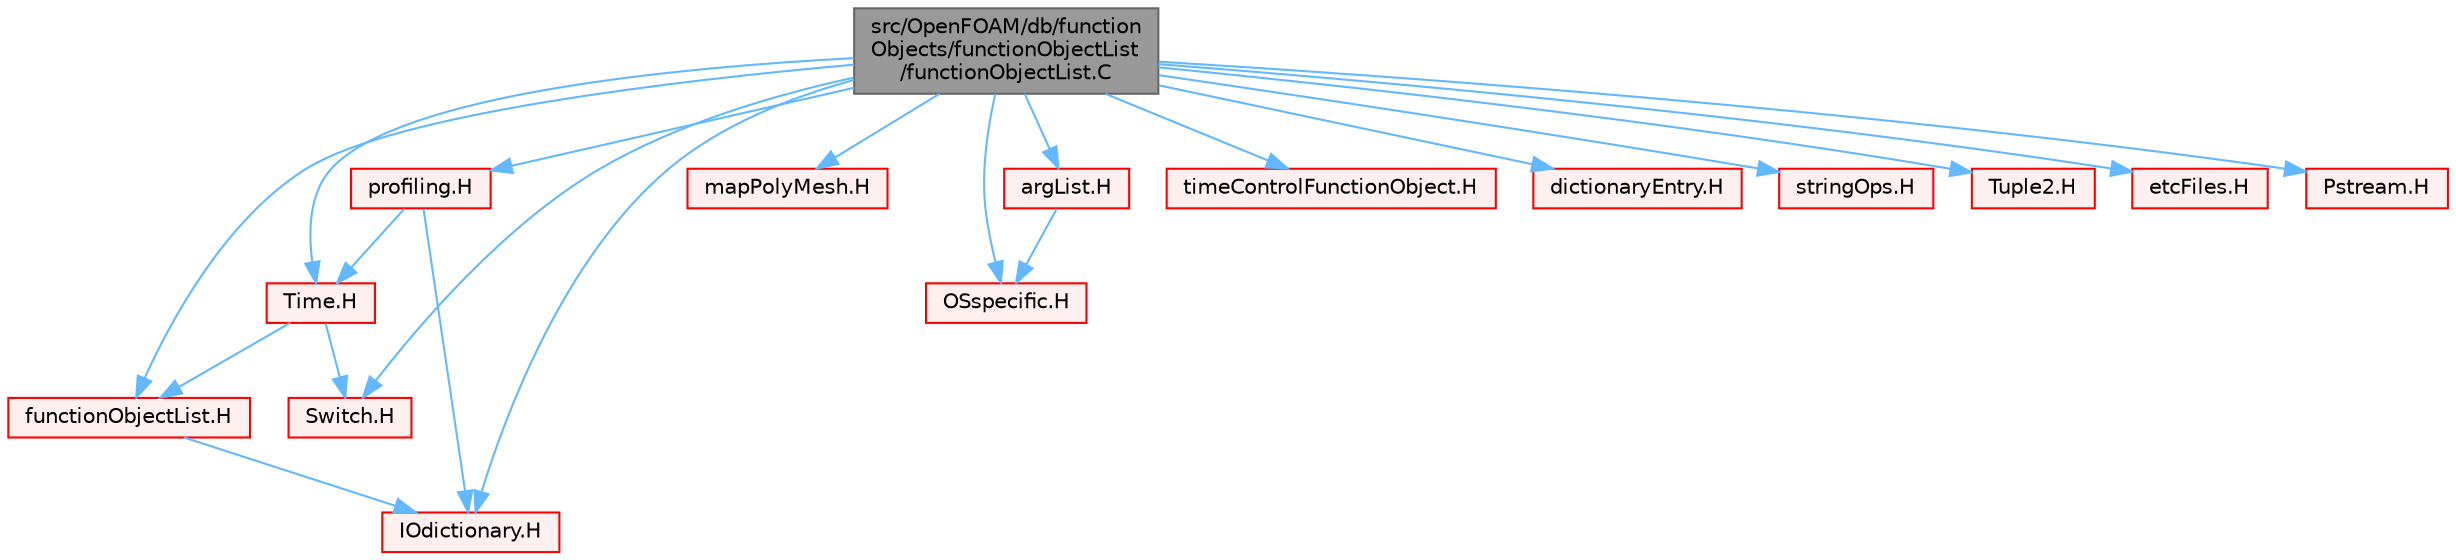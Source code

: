 digraph "src/OpenFOAM/db/functionObjects/functionObjectList/functionObjectList.C"
{
 // LATEX_PDF_SIZE
  bgcolor="transparent";
  edge [fontname=Helvetica,fontsize=10,labelfontname=Helvetica,labelfontsize=10];
  node [fontname=Helvetica,fontsize=10,shape=box,height=0.2,width=0.4];
  Node1 [id="Node000001",label="src/OpenFOAM/db/function\lObjects/functionObjectList\l/functionObjectList.C",height=0.2,width=0.4,color="gray40", fillcolor="grey60", style="filled", fontcolor="black",tooltip=" "];
  Node1 -> Node2 [id="edge1_Node000001_Node000002",color="steelblue1",style="solid",tooltip=" "];
  Node2 [id="Node000002",label="functionObjectList.H",height=0.2,width=0.4,color="red", fillcolor="#FFF0F0", style="filled",URL="$functionObjectList_8H.html",tooltip=" "];
  Node2 -> Node135 [id="edge2_Node000002_Node000135",color="steelblue1",style="solid",tooltip=" "];
  Node135 [id="Node000135",label="IOdictionary.H",height=0.2,width=0.4,color="red", fillcolor="#FFF0F0", style="filled",URL="$IOdictionary_8H.html",tooltip=" "];
  Node1 -> Node164 [id="edge3_Node000001_Node000164",color="steelblue1",style="solid",tooltip=" "];
  Node164 [id="Node000164",label="Time.H",height=0.2,width=0.4,color="red", fillcolor="#FFF0F0", style="filled",URL="$Time_8H.html",tooltip=" "];
  Node164 -> Node243 [id="edge4_Node000164_Node000243",color="steelblue1",style="solid",tooltip=" "];
  Node243 [id="Node000243",label="Switch.H",height=0.2,width=0.4,color="red", fillcolor="#FFF0F0", style="filled",URL="$Switch_8H.html",tooltip=" "];
  Node164 -> Node2 [id="edge5_Node000164_Node000002",color="steelblue1",style="solid",tooltip=" "];
  Node1 -> Node248 [id="edge6_Node000001_Node000248",color="steelblue1",style="solid",tooltip=" "];
  Node248 [id="Node000248",label="mapPolyMesh.H",height=0.2,width=0.4,color="red", fillcolor="#FFF0F0", style="filled",URL="$mapPolyMesh_8H.html",tooltip=" "];
  Node1 -> Node278 [id="edge7_Node000001_Node000278",color="steelblue1",style="solid",tooltip=" "];
  Node278 [id="Node000278",label="profiling.H",height=0.2,width=0.4,color="red", fillcolor="#FFF0F0", style="filled",URL="$profiling_8H.html",tooltip=" "];
  Node278 -> Node135 [id="edge8_Node000278_Node000135",color="steelblue1",style="solid",tooltip=" "];
  Node278 -> Node164 [id="edge9_Node000278_Node000164",color="steelblue1",style="solid",tooltip=" "];
  Node1 -> Node287 [id="edge10_Node000001_Node000287",color="steelblue1",style="solid",tooltip=" "];
  Node287 [id="Node000287",label="argList.H",height=0.2,width=0.4,color="red", fillcolor="#FFF0F0", style="filled",URL="$argList_8H.html",tooltip=" "];
  Node287 -> Node152 [id="edge11_Node000287_Node000152",color="steelblue1",style="solid",tooltip=" "];
  Node152 [id="Node000152",label="OSspecific.H",height=0.2,width=0.4,color="red", fillcolor="#FFF0F0", style="filled",URL="$OSspecific_8H.html",tooltip="Functions used by OpenFOAM that are specific to POSIX compliant operating systems and need to be repl..."];
  Node1 -> Node290 [id="edge12_Node000001_Node000290",color="steelblue1",style="solid",tooltip=" "];
  Node290 [id="Node000290",label="timeControlFunctionObject.H",height=0.2,width=0.4,color="red", fillcolor="#FFF0F0", style="filled",URL="$timeControlFunctionObject_8H.html",tooltip=" "];
  Node1 -> Node295 [id="edge13_Node000001_Node000295",color="steelblue1",style="solid",tooltip=" "];
  Node295 [id="Node000295",label="dictionaryEntry.H",height=0.2,width=0.4,color="red", fillcolor="#FFF0F0", style="filled",URL="$dictionaryEntry_8H.html",tooltip=" "];
  Node1 -> Node296 [id="edge14_Node000001_Node000296",color="steelblue1",style="solid",tooltip=" "];
  Node296 [id="Node000296",label="stringOps.H",height=0.2,width=0.4,color="red", fillcolor="#FFF0F0", style="filled",URL="$stringOps_8H.html",tooltip=" "];
  Node1 -> Node243 [id="edge15_Node000001_Node000243",color="steelblue1",style="solid",tooltip=" "];
  Node1 -> Node214 [id="edge16_Node000001_Node000214",color="steelblue1",style="solid",tooltip=" "];
  Node214 [id="Node000214",label="Tuple2.H",height=0.2,width=0.4,color="red", fillcolor="#FFF0F0", style="filled",URL="$Tuple2_8H.html",tooltip=" "];
  Node1 -> Node300 [id="edge17_Node000001_Node000300",color="steelblue1",style="solid",tooltip=" "];
  Node300 [id="Node000300",label="etcFiles.H",height=0.2,width=0.4,color="red", fillcolor="#FFF0F0", style="filled",URL="$etcFiles_8H.html",tooltip="Functions to search 'etc' directories for configuration files etc."];
  Node1 -> Node135 [id="edge18_Node000001_Node000135",color="steelblue1",style="solid",tooltip=" "];
  Node1 -> Node301 [id="edge19_Node000001_Node000301",color="steelblue1",style="solid",tooltip=" "];
  Node301 [id="Node000301",label="Pstream.H",height=0.2,width=0.4,color="red", fillcolor="#FFF0F0", style="filled",URL="$Pstream_8H.html",tooltip=" "];
  Node1 -> Node152 [id="edge20_Node000001_Node000152",color="steelblue1",style="solid",tooltip=" "];
}

